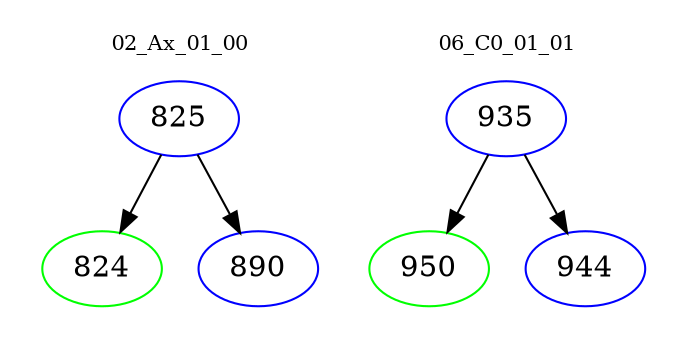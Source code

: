digraph{
subgraph cluster_0 {
color = white
label = "02_Ax_01_00";
fontsize=10;
T0_825 [label="825", color="blue"]
T0_825 -> T0_824 [color="black"]
T0_824 [label="824", color="green"]
T0_825 -> T0_890 [color="black"]
T0_890 [label="890", color="blue"]
}
subgraph cluster_1 {
color = white
label = "06_C0_01_01";
fontsize=10;
T1_935 [label="935", color="blue"]
T1_935 -> T1_950 [color="black"]
T1_950 [label="950", color="green"]
T1_935 -> T1_944 [color="black"]
T1_944 [label="944", color="blue"]
}
}
